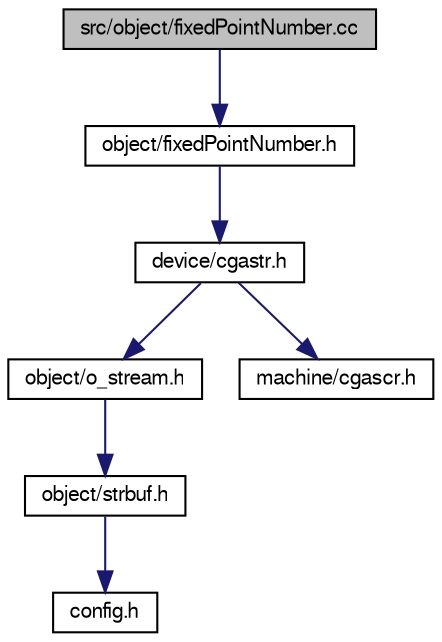 digraph "src/object/fixedPointNumber.cc"
{
  bgcolor="transparent";
  edge [fontname="FreeSans",fontsize="10",labelfontname="FreeSans",labelfontsize="10"];
  node [fontname="FreeSans",fontsize="10",shape=record];
  Node1 [label="src/object/fixedPointNumber.cc",height=0.2,width=0.4,color="black", fillcolor="grey75", style="filled" fontcolor="black"];
  Node1 -> Node2 [color="midnightblue",fontsize="10",style="solid",fontname="FreeSans"];
  Node2 [label="object/fixedPointNumber.h",height=0.2,width=0.4,color="black",URL="$fixedPointNumber_8h.html"];
  Node2 -> Node3 [color="midnightblue",fontsize="10",style="solid",fontname="FreeSans"];
  Node3 [label="device/cgastr.h",height=0.2,width=0.4,color="black",URL="$cgastr_8h.html"];
  Node3 -> Node4 [color="midnightblue",fontsize="10",style="solid",fontname="FreeSans"];
  Node4 [label="object/o_stream.h",height=0.2,width=0.4,color="black",URL="$o__stream_8h.html"];
  Node4 -> Node5 [color="midnightblue",fontsize="10",style="solid",fontname="FreeSans"];
  Node5 [label="object/strbuf.h",height=0.2,width=0.4,color="black",URL="$strbuf_8h.html"];
  Node5 -> Node6 [color="midnightblue",fontsize="10",style="solid",fontname="FreeSans"];
  Node6 [label="config.h",height=0.2,width=0.4,color="black",URL="$config_8h.html",tooltip="verschiedene defines für Einstellungen"];
  Node3 -> Node7 [color="midnightblue",fontsize="10",style="solid",fontname="FreeSans"];
  Node7 [label="machine/cgascr.h",height=0.2,width=0.4,color="black",URL="$cgascr_8h.html"];
}
